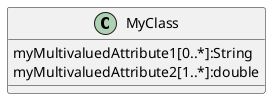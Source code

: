 @startuml
class MyClass {
	myMultivaluedAttribute1[0..*]:String
	myMultivaluedAttribute2[1..*]:double
}
@enduml
